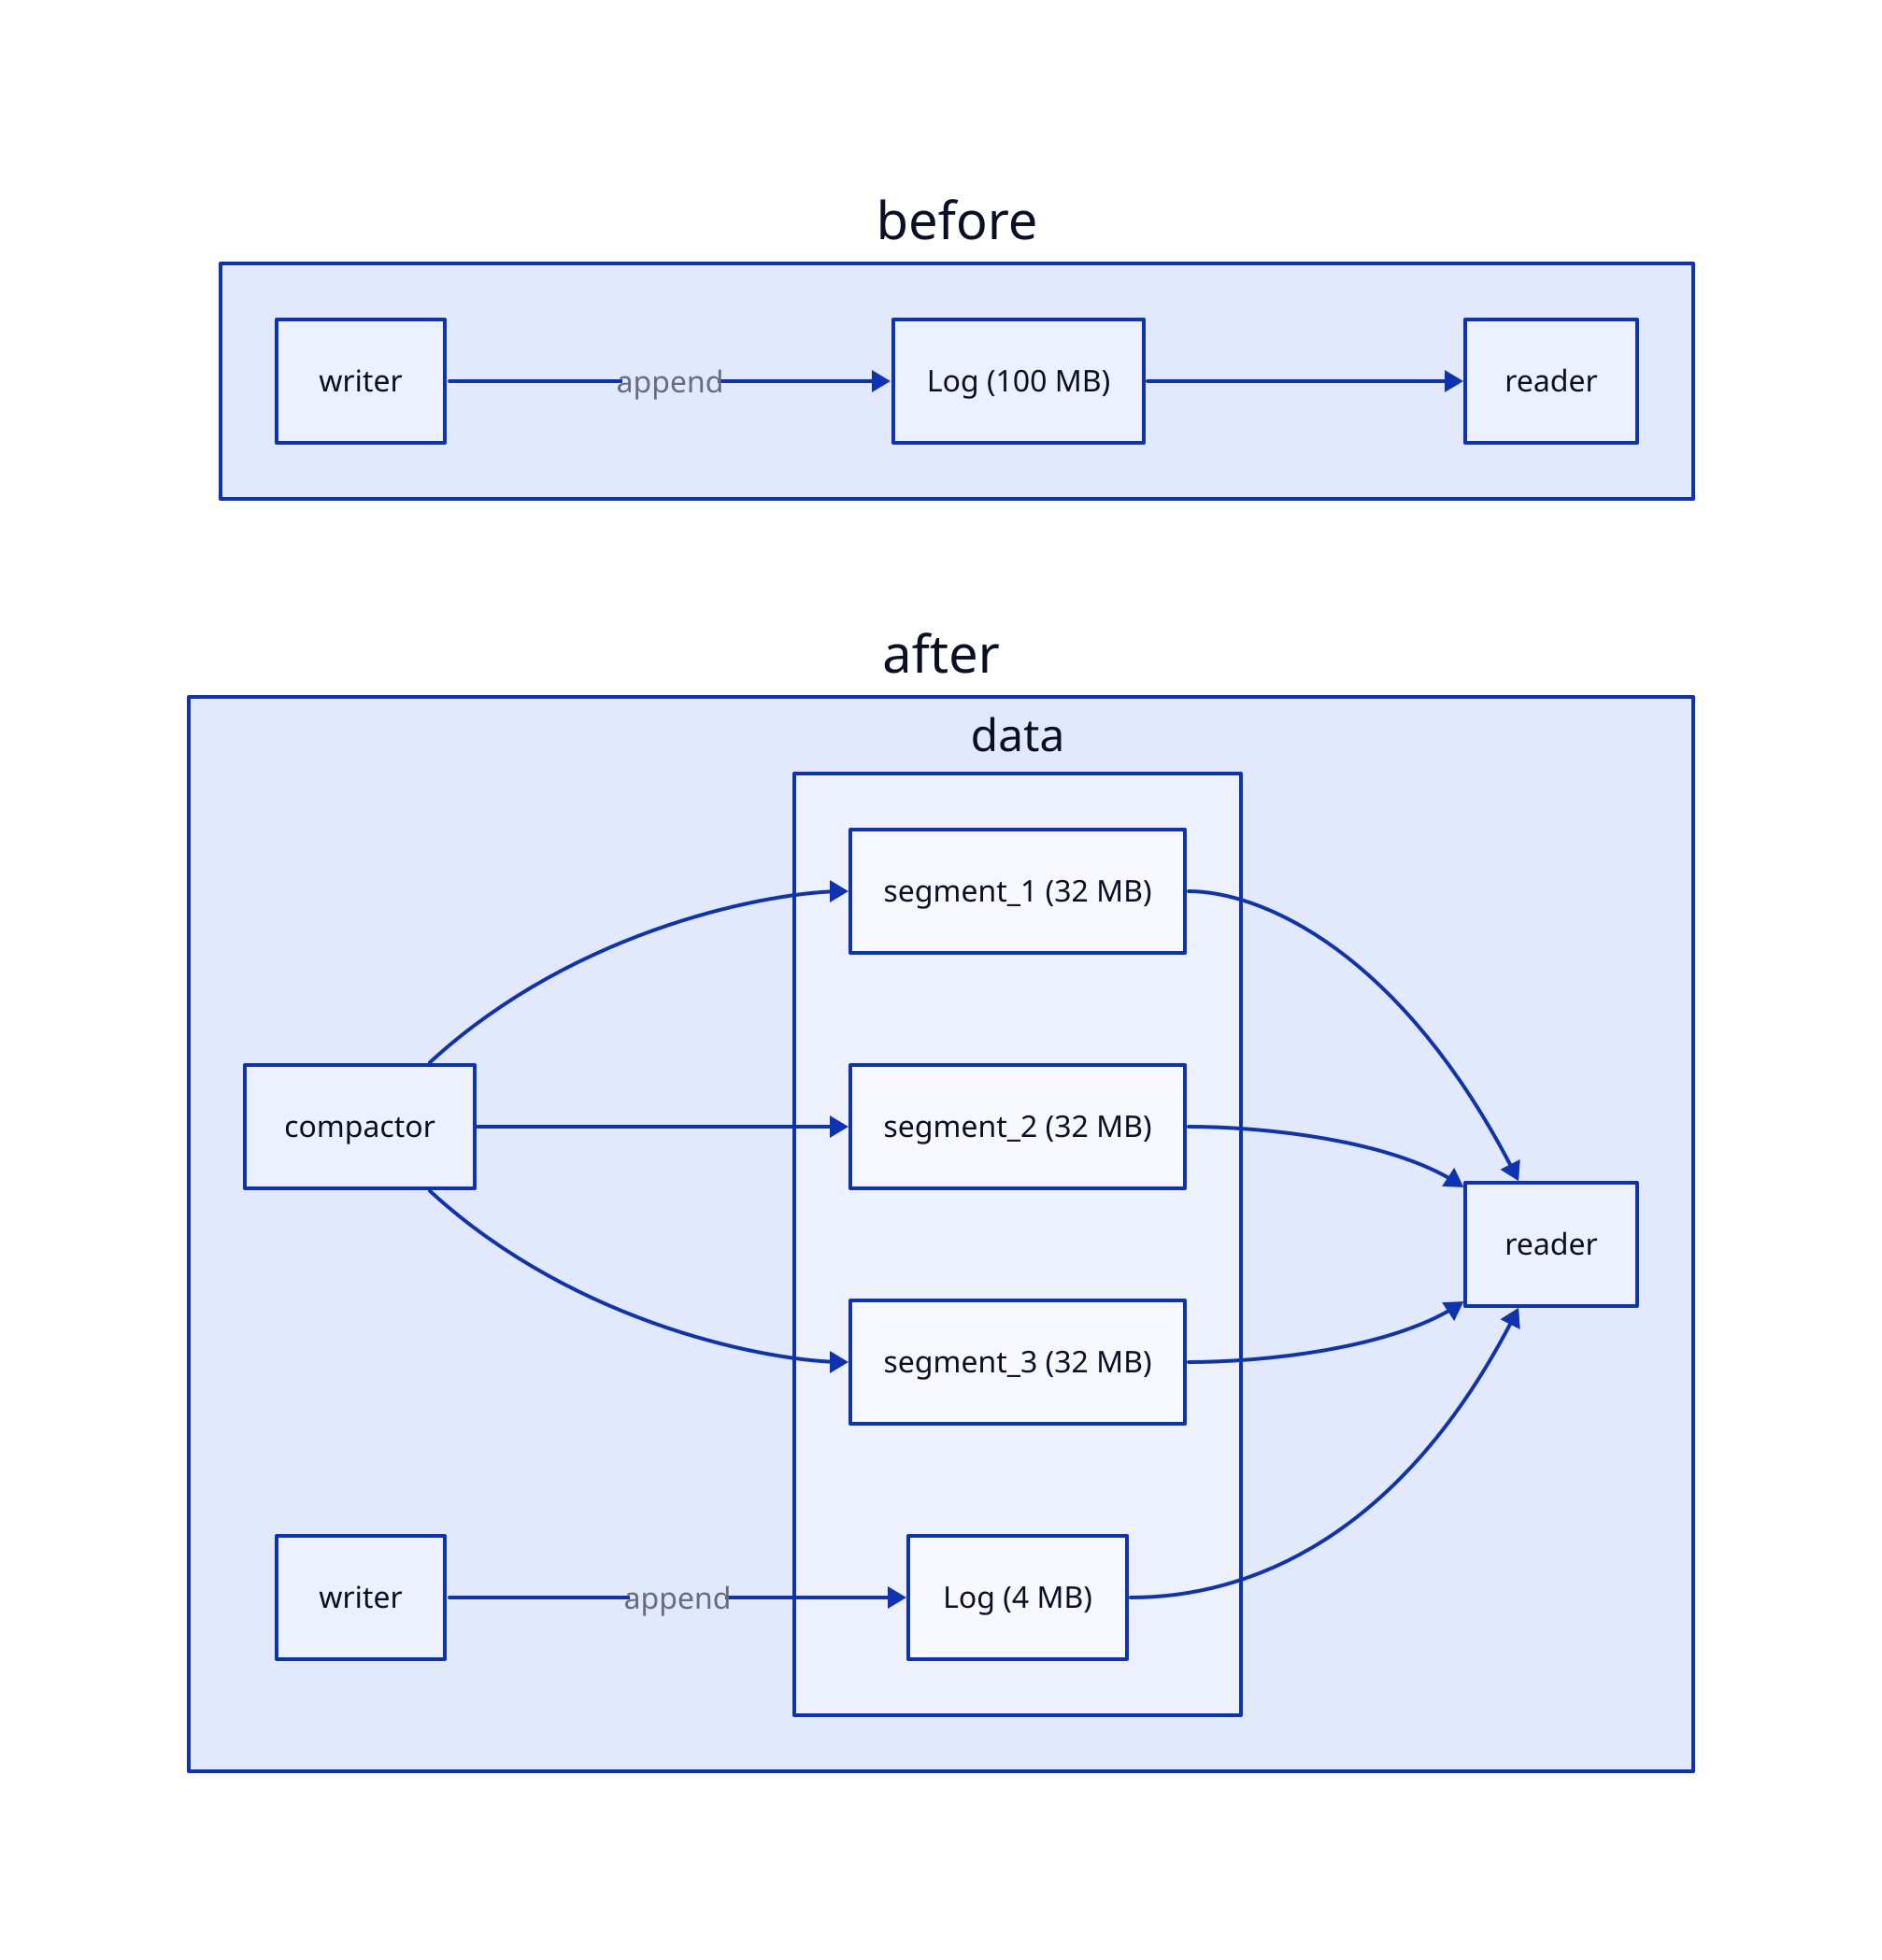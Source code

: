 direction: right

before {
  log: Log (100 MB)
  reader <- log
  writer -> log: append
}

after {
  data {
    s1: segment_1 (32 MB)
    s2: segment_2 (32 MB)
    s3: segment_3 (32 MB)
    log: Log (4 MB)
  }

  reader <- data.s1
  reader <- data.s2
  reader <- data.s3
  reader <- data.log

  compactor -> data.s1
  compactor -> data.s2
  compactor -> data.s3
  writer -> data.log: append
}

